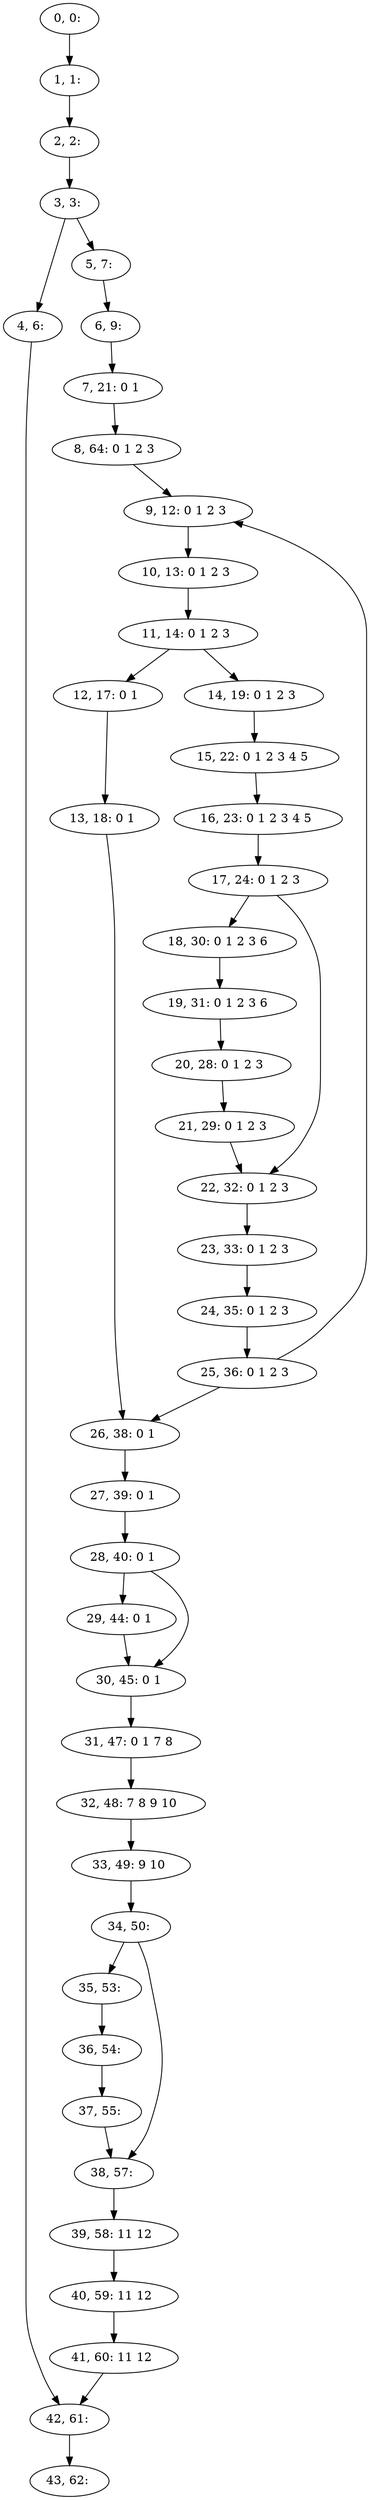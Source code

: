 digraph G {
0[label="0, 0: "];
1[label="1, 1: "];
2[label="2, 2: "];
3[label="3, 3: "];
4[label="4, 6: "];
5[label="5, 7: "];
6[label="6, 9: "];
7[label="7, 21: 0 1 "];
8[label="8, 64: 0 1 2 3 "];
9[label="9, 12: 0 1 2 3 "];
10[label="10, 13: 0 1 2 3 "];
11[label="11, 14: 0 1 2 3 "];
12[label="12, 17: 0 1 "];
13[label="13, 18: 0 1 "];
14[label="14, 19: 0 1 2 3 "];
15[label="15, 22: 0 1 2 3 4 5 "];
16[label="16, 23: 0 1 2 3 4 5 "];
17[label="17, 24: 0 1 2 3 "];
18[label="18, 30: 0 1 2 3 6 "];
19[label="19, 31: 0 1 2 3 6 "];
20[label="20, 28: 0 1 2 3 "];
21[label="21, 29: 0 1 2 3 "];
22[label="22, 32: 0 1 2 3 "];
23[label="23, 33: 0 1 2 3 "];
24[label="24, 35: 0 1 2 3 "];
25[label="25, 36: 0 1 2 3 "];
26[label="26, 38: 0 1 "];
27[label="27, 39: 0 1 "];
28[label="28, 40: 0 1 "];
29[label="29, 44: 0 1 "];
30[label="30, 45: 0 1 "];
31[label="31, 47: 0 1 7 8 "];
32[label="32, 48: 7 8 9 10 "];
33[label="33, 49: 9 10 "];
34[label="34, 50: "];
35[label="35, 53: "];
36[label="36, 54: "];
37[label="37, 55: "];
38[label="38, 57: "];
39[label="39, 58: 11 12 "];
40[label="40, 59: 11 12 "];
41[label="41, 60: 11 12 "];
42[label="42, 61: "];
43[label="43, 62: "];
0->1 ;
1->2 ;
2->3 ;
3->4 ;
3->5 ;
4->42 ;
5->6 ;
6->7 ;
7->8 ;
8->9 ;
9->10 ;
10->11 ;
11->12 ;
11->14 ;
12->13 ;
13->26 ;
14->15 ;
15->16 ;
16->17 ;
17->18 ;
17->22 ;
18->19 ;
19->20 ;
20->21 ;
21->22 ;
22->23 ;
23->24 ;
24->25 ;
25->26 ;
25->9 ;
26->27 ;
27->28 ;
28->29 ;
28->30 ;
29->30 ;
30->31 ;
31->32 ;
32->33 ;
33->34 ;
34->35 ;
34->38 ;
35->36 ;
36->37 ;
37->38 ;
38->39 ;
39->40 ;
40->41 ;
41->42 ;
42->43 ;
}

